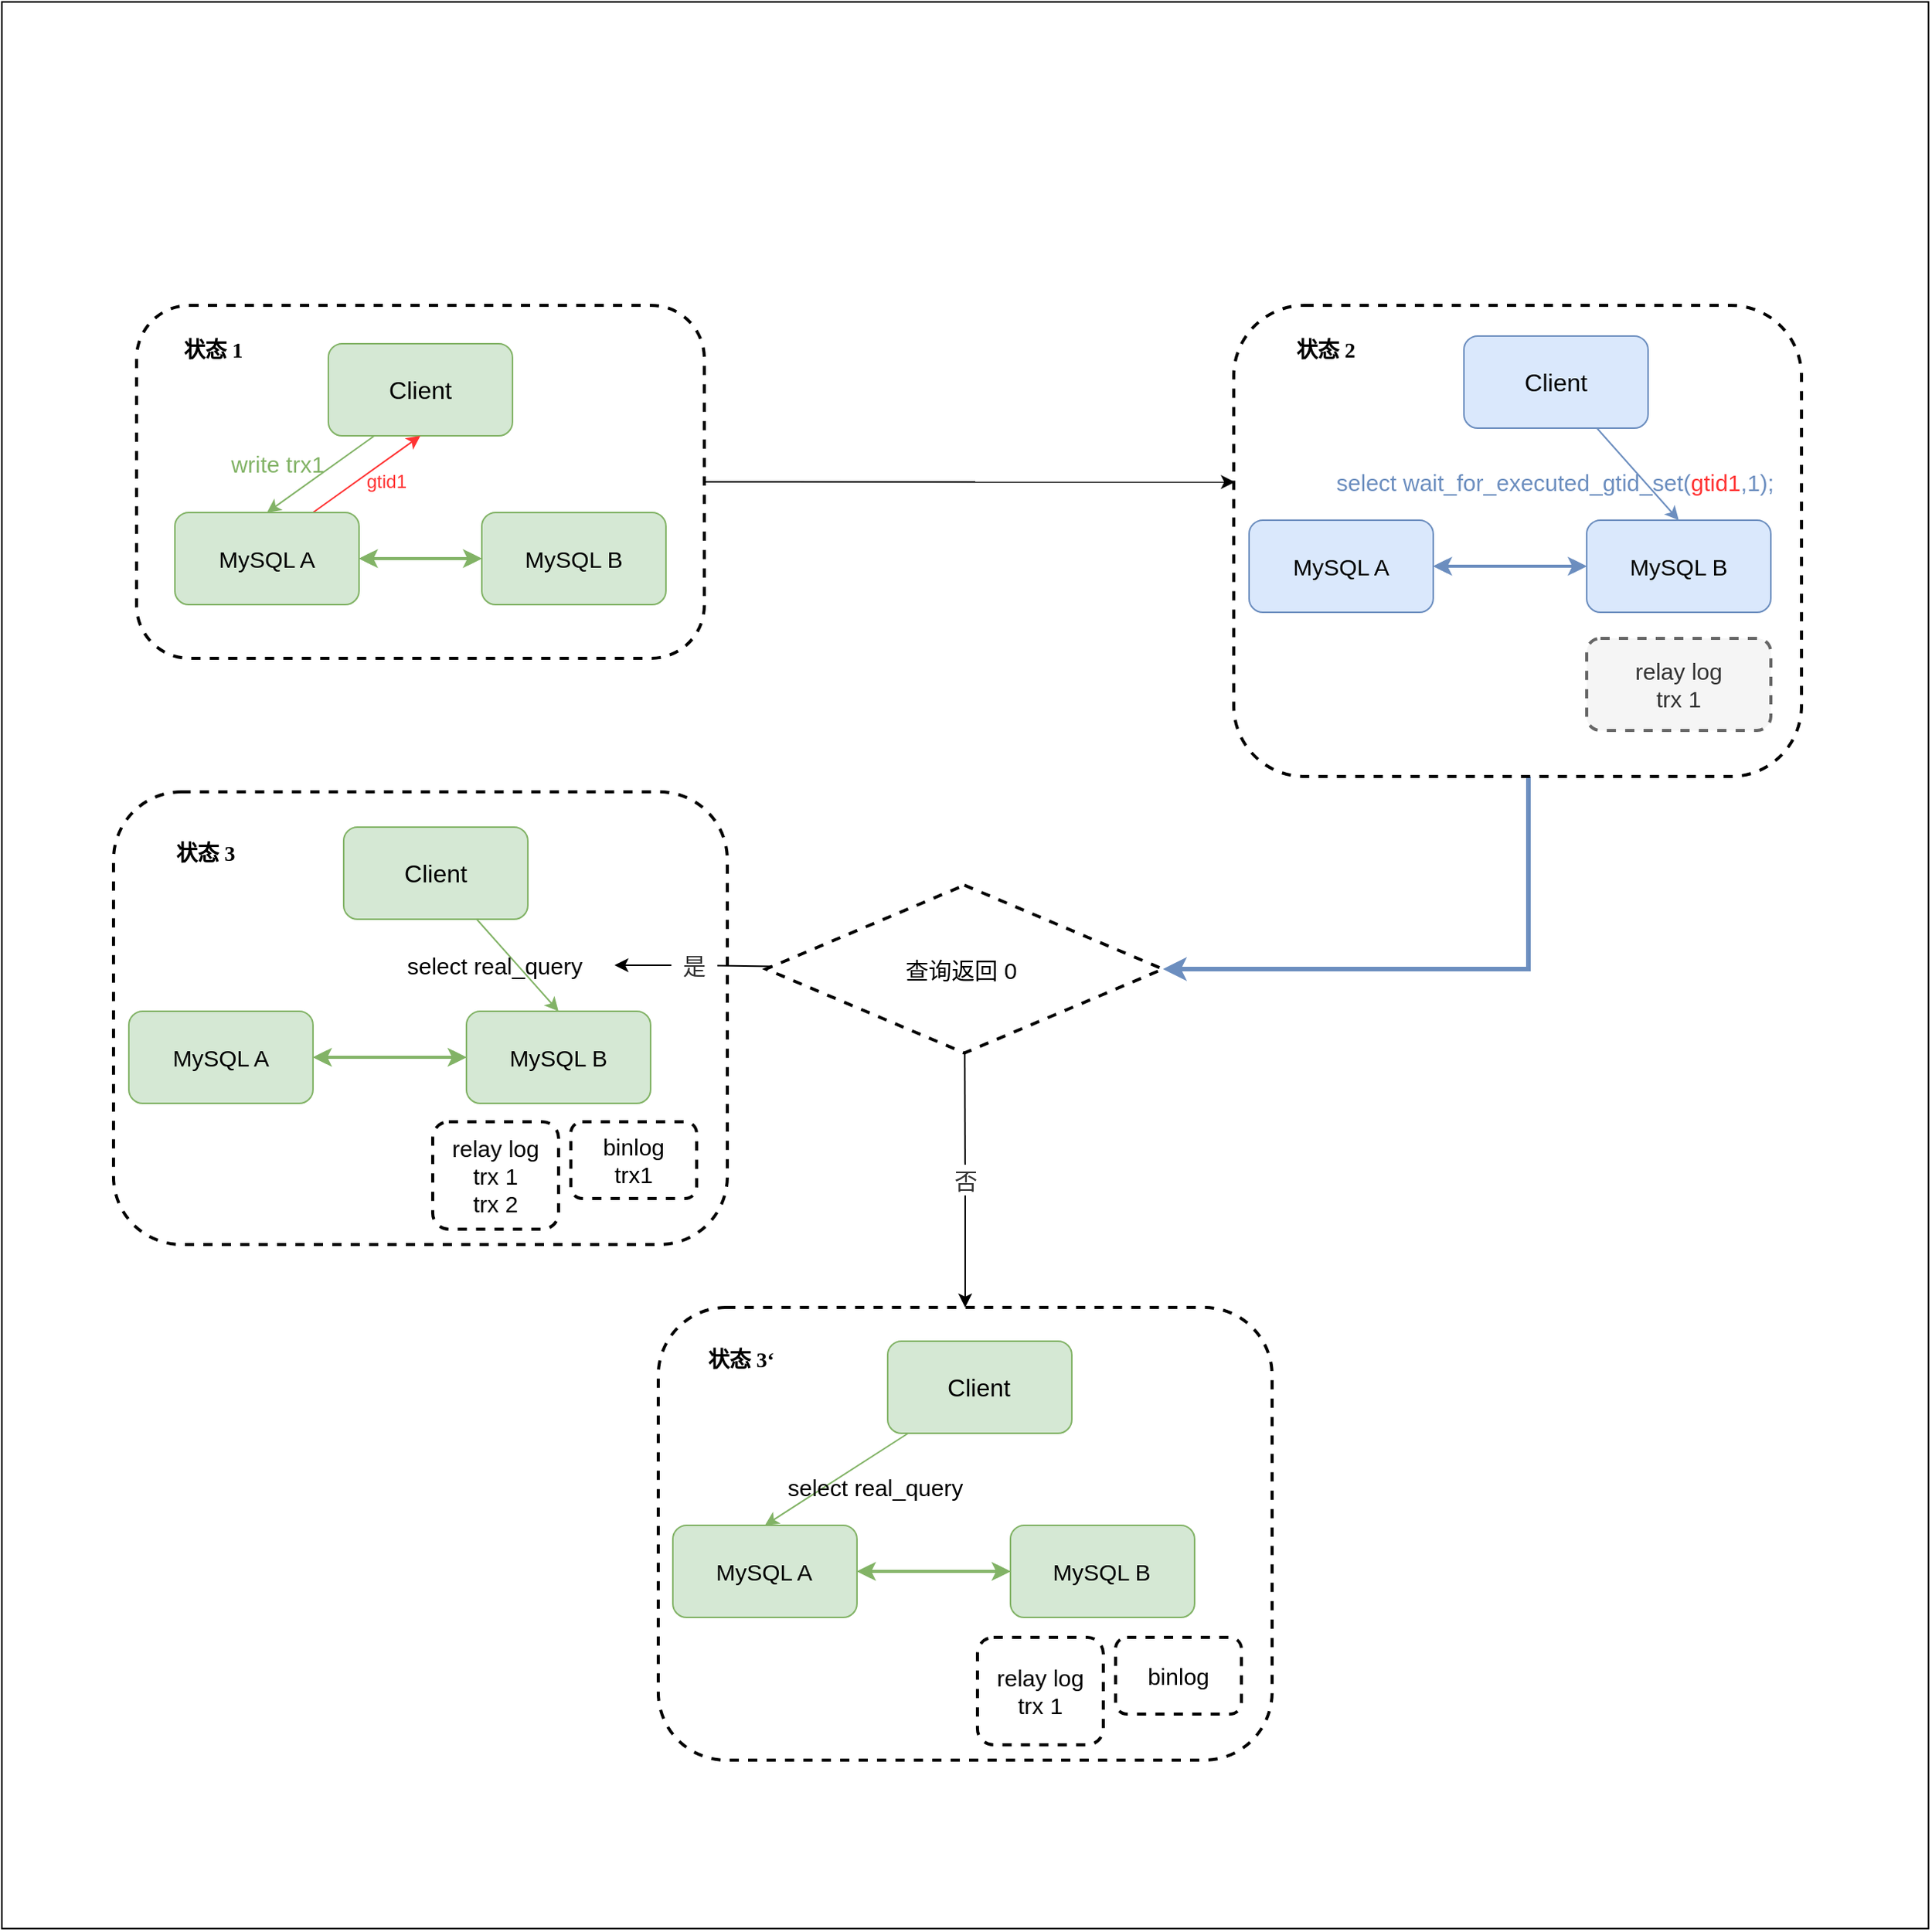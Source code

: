 <mxfile version="16.6.6" type="github">
  <diagram id="kcNKMiewppADuIH7yyTz" name="Page-1">
    <mxGraphModel dx="3987" dy="2829" grid="1" gridSize="10" guides="1" tooltips="1" connect="1" arrows="1" fold="1" page="1" pageScale="1" pageWidth="827" pageHeight="1169" math="0" shadow="0">
      <root>
        <mxCell id="0" />
        <mxCell id="1" parent="0" />
        <mxCell id="lCQ43jmw5x8bFt2D_N49-5" value="" style="rounded=0;whiteSpace=wrap;html=1;fontColor=#FF3333;fillColor=default;" vertex="1" parent="1">
          <mxGeometry x="-624.78" y="-244.75" width="1255.51" height="1255.51" as="geometry" />
        </mxCell>
        <mxCell id="lCQ43jmw5x8bFt2D_N49-4" style="edgeStyle=orthogonalEdgeStyle;rounded=0;orthogonalLoop=1;jettySize=auto;html=1;entryX=1;entryY=0.5;entryDx=0;entryDy=0;fontColor=#FF3333;strokeColor=#6C8EBF;strokeWidth=3;" edge="1" parent="1" source="zqrA5iGKFldwItwEDeDW-22" target="zqrA5iGKFldwItwEDeDW-53">
          <mxGeometry relative="1" as="geometry">
            <Array as="points">
              <mxPoint x="370" y="386" />
            </Array>
          </mxGeometry>
        </mxCell>
        <mxCell id="zqrA5iGKFldwItwEDeDW-22" value="" style="rounded=1;whiteSpace=wrap;html=1;fontSize=15;fontColor=#000;dashed=1;strokeColor=default;strokeWidth=2;" parent="1" vertex="1">
          <mxGeometry x="177.97" y="-47" width="370" height="307" as="geometry" />
        </mxCell>
        <mxCell id="zqrA5iGKFldwItwEDeDW-71" style="edgeStyle=none;rounded=0;orthogonalLoop=1;jettySize=auto;html=1;entryX=0.002;entryY=0.375;entryDx=0;entryDy=0;fontSize=15;fontColor=#000;startArrow=none;startFill=0;endArrow=classic;endFill=1;strokeWidth=1;entryPerimeter=0;" parent="1" source="zqrA5iGKFldwItwEDeDW-20" target="zqrA5iGKFldwItwEDeDW-22" edge="1">
          <mxGeometry relative="1" as="geometry" />
        </mxCell>
        <mxCell id="zqrA5iGKFldwItwEDeDW-20" value="" style="rounded=1;whiteSpace=wrap;html=1;fontSize=15;fontColor=#000;dashed=1;strokeColor=default;strokeWidth=2;" parent="1" vertex="1">
          <mxGeometry x="-537.03" y="-47" width="370" height="230" as="geometry" />
        </mxCell>
        <mxCell id="zqrA5iGKFldwItwEDeDW-3" value="" style="rounded=0;orthogonalLoop=1;jettySize=auto;html=1;fontSize=16;fontColor=#000;fillColor=#d5e8d4;strokeColor=#82b366;entryX=0.5;entryY=0;entryDx=0;entryDy=0;exitX=0.25;exitY=1;exitDx=0;exitDy=0;" parent="1" source="zqrA5iGKFldwItwEDeDW-1" target="zqrA5iGKFldwItwEDeDW-2" edge="1">
          <mxGeometry relative="1" as="geometry" />
        </mxCell>
        <mxCell id="zqrA5iGKFldwItwEDeDW-1" value="&lt;font color=&quot;#000000&quot;&gt;Client&lt;/font&gt;" style="rounded=1;whiteSpace=wrap;html=1;fontStyle=0;fontSize=16;fillColor=#d5e8d4;strokeColor=#82b366;" parent="1" vertex="1">
          <mxGeometry x="-412.03" y="-22" width="120" height="60" as="geometry" />
        </mxCell>
        <mxCell id="zqrA5iGKFldwItwEDeDW-5" value="" style="edgeStyle=none;rounded=0;orthogonalLoop=1;jettySize=auto;html=1;fontSize=16;fontColor=#000;strokeWidth=1;startArrow=classic;startFill=1;fillColor=#d5e8d4;strokeColor=#82b366;" parent="1" source="zqrA5iGKFldwItwEDeDW-2" target="zqrA5iGKFldwItwEDeDW-4" edge="1">
          <mxGeometry relative="1" as="geometry" />
        </mxCell>
        <mxCell id="lCQ43jmw5x8bFt2D_N49-1" style="rounded=0;orthogonalLoop=1;jettySize=auto;html=1;exitX=0.75;exitY=0;exitDx=0;exitDy=0;entryX=0.5;entryY=1;entryDx=0;entryDy=0;strokeColor=#FF3333;" edge="1" parent="1" source="zqrA5iGKFldwItwEDeDW-2" target="zqrA5iGKFldwItwEDeDW-1">
          <mxGeometry relative="1" as="geometry" />
        </mxCell>
        <mxCell id="zqrA5iGKFldwItwEDeDW-2" value="&lt;font color=&quot;#000000&quot; style=&quot;font-size: 15px;&quot;&gt;MySQL A&lt;br style=&quot;font-size: 15px;&quot;&gt;&lt;/font&gt;" style="rounded=1;whiteSpace=wrap;html=1;fontStyle=0;fontSize=15;fillColor=#d5e8d4;strokeColor=#82b366;" parent="1" vertex="1">
          <mxGeometry x="-512.03" y="88" width="120" height="60" as="geometry" />
        </mxCell>
        <mxCell id="zqrA5iGKFldwItwEDeDW-11" value="" style="edgeStyle=none;rounded=0;orthogonalLoop=1;jettySize=auto;html=1;fontSize=15;fontColor=#000;startArrow=classic;startFill=1;strokeWidth=2;fillColor=#d5e8d4;strokeColor=#82b366;" parent="1" source="zqrA5iGKFldwItwEDeDW-4" target="zqrA5iGKFldwItwEDeDW-2" edge="1">
          <mxGeometry relative="1" as="geometry" />
        </mxCell>
        <mxCell id="zqrA5iGKFldwItwEDeDW-4" value="&lt;font color=&quot;#000000&quot; style=&quot;font-size: 15px;&quot;&gt;MySQL B&lt;br style=&quot;font-size: 15px;&quot;&gt;&lt;/font&gt;" style="rounded=1;whiteSpace=wrap;html=1;fontStyle=0;fontSize=15;fillColor=#d5e8d4;strokeColor=#82b366;" parent="1" vertex="1">
          <mxGeometry x="-312.03" y="88" width="120" height="60" as="geometry" />
        </mxCell>
        <mxCell id="zqrA5iGKFldwItwEDeDW-12" value="write trx1" style="text;html=1;strokeColor=none;fillColor=none;align=center;verticalAlign=middle;whiteSpace=wrap;rounded=0;fontSize=15;fontColor=#82B366;" parent="1" vertex="1">
          <mxGeometry x="-486.06" y="40" width="82.03" height="32" as="geometry" />
        </mxCell>
        <mxCell id="zqrA5iGKFldwItwEDeDW-13" value="" style="rounded=0;orthogonalLoop=1;jettySize=auto;html=1;fontSize=16;fontColor=#000;fillColor=#dae8fc;strokeColor=#6c8ebf;entryX=0.5;entryY=0;entryDx=0;entryDy=0;" parent="1" source="zqrA5iGKFldwItwEDeDW-14" target="zqrA5iGKFldwItwEDeDW-18" edge="1">
          <mxGeometry relative="1" as="geometry" />
        </mxCell>
        <mxCell id="zqrA5iGKFldwItwEDeDW-14" value="&lt;font color=&quot;#000000&quot;&gt;Client&lt;/font&gt;" style="rounded=1;whiteSpace=wrap;html=1;fontStyle=0;fontSize=16;fillColor=#dae8fc;strokeColor=#6c8ebf;" parent="1" vertex="1">
          <mxGeometry x="327.97" y="-27" width="120" height="60" as="geometry" />
        </mxCell>
        <mxCell id="zqrA5iGKFldwItwEDeDW-15" value="" style="edgeStyle=none;rounded=0;orthogonalLoop=1;jettySize=auto;html=1;fontSize=16;fontColor=#000;strokeWidth=1;startArrow=classic;startFill=1;fillColor=#dae8fc;strokeColor=#6c8ebf;" parent="1" source="zqrA5iGKFldwItwEDeDW-16" target="zqrA5iGKFldwItwEDeDW-18" edge="1">
          <mxGeometry relative="1" as="geometry" />
        </mxCell>
        <mxCell id="zqrA5iGKFldwItwEDeDW-16" value="&lt;font color=&quot;#000000&quot; style=&quot;font-size: 15px;&quot;&gt;MySQL A&lt;br style=&quot;font-size: 15px;&quot;&gt;&lt;/font&gt;" style="rounded=1;whiteSpace=wrap;html=1;fontStyle=0;fontSize=15;fillColor=#dae8fc;strokeColor=#6c8ebf;" parent="1" vertex="1">
          <mxGeometry x="187.97" y="93" width="120" height="60" as="geometry" />
        </mxCell>
        <mxCell id="zqrA5iGKFldwItwEDeDW-17" value="" style="edgeStyle=none;rounded=0;orthogonalLoop=1;jettySize=auto;html=1;fontSize=15;fontColor=#000;startArrow=classic;startFill=1;strokeWidth=2;fillColor=#dae8fc;strokeColor=#6c8ebf;" parent="1" source="zqrA5iGKFldwItwEDeDW-18" target="zqrA5iGKFldwItwEDeDW-16" edge="1">
          <mxGeometry relative="1" as="geometry" />
        </mxCell>
        <mxCell id="zqrA5iGKFldwItwEDeDW-18" value="&lt;font color=&quot;#000000&quot; style=&quot;font-size: 15px;&quot;&gt;MySQL B&lt;br style=&quot;font-size: 15px;&quot;&gt;&lt;/font&gt;" style="rounded=1;whiteSpace=wrap;html=1;fontStyle=0;fontSize=15;fillColor=#dae8fc;strokeColor=#6c8ebf;" parent="1" vertex="1">
          <mxGeometry x="407.97" y="93" width="120" height="60" as="geometry" />
        </mxCell>
        <mxCell id="zqrA5iGKFldwItwEDeDW-23" value="select wait_for_executed_gtid_set(&lt;font color=&quot;#ff3333&quot;&gt;gtid1&lt;/font&gt;,1);" style="text;html=1;strokeColor=none;fillColor=none;align=center;verticalAlign=middle;whiteSpace=wrap;rounded=0;dashed=1;fontSize=15;fontColor=#6C8EBF;" parent="1" vertex="1">
          <mxGeometry x="214.46" y="58" width="347.03" height="20" as="geometry" />
        </mxCell>
        <mxCell id="zqrA5iGKFldwItwEDeDW-34" value="relay log&lt;br&gt;trx 1" style="rounded=1;whiteSpace=wrap;html=1;dashed=1;fontSize=15;strokeColor=#666666;strokeWidth=2;fillColor=#f5f5f5;fontColor=#333333;" parent="1" vertex="1">
          <mxGeometry x="407.97" y="170" width="120" height="60" as="geometry" />
        </mxCell>
        <mxCell id="zqrA5iGKFldwItwEDeDW-36" value="" style="rounded=1;whiteSpace=wrap;html=1;fontSize=15;fontColor=#000;dashed=1;strokeColor=default;strokeWidth=2;" parent="1" vertex="1">
          <mxGeometry x="-552.03" y="270" width="400" height="295" as="geometry" />
        </mxCell>
        <mxCell id="zqrA5iGKFldwItwEDeDW-37" value="" style="rounded=0;orthogonalLoop=1;jettySize=auto;html=1;fontSize=16;fontColor=#000;fillColor=#d5e8d4;strokeColor=#82b366;entryX=0.5;entryY=0;entryDx=0;entryDy=0;" parent="1" source="zqrA5iGKFldwItwEDeDW-38" target="zqrA5iGKFldwItwEDeDW-42" edge="1">
          <mxGeometry relative="1" as="geometry" />
        </mxCell>
        <mxCell id="zqrA5iGKFldwItwEDeDW-38" value="&lt;font color=&quot;#000000&quot;&gt;Client&lt;/font&gt;" style="rounded=1;whiteSpace=wrap;html=1;fontStyle=0;fontSize=16;fillColor=#d5e8d4;strokeColor=#82b366;" parent="1" vertex="1">
          <mxGeometry x="-402.03" y="293" width="120" height="60" as="geometry" />
        </mxCell>
        <mxCell id="zqrA5iGKFldwItwEDeDW-39" value="" style="edgeStyle=none;rounded=0;orthogonalLoop=1;jettySize=auto;html=1;fontSize=16;fontColor=#000;strokeWidth=1;startArrow=classic;startFill=1;fillColor=#d5e8d4;strokeColor=#82b366;" parent="1" source="zqrA5iGKFldwItwEDeDW-40" target="zqrA5iGKFldwItwEDeDW-42" edge="1">
          <mxGeometry relative="1" as="geometry" />
        </mxCell>
        <mxCell id="zqrA5iGKFldwItwEDeDW-40" value="&lt;font color=&quot;#000000&quot; style=&quot;font-size: 15px;&quot;&gt;MySQL A&lt;br style=&quot;font-size: 15px;&quot;&gt;&lt;/font&gt;" style="rounded=1;whiteSpace=wrap;html=1;fontStyle=0;fontSize=15;fillColor=#d5e8d4;strokeColor=#82b366;" parent="1" vertex="1">
          <mxGeometry x="-542.03" y="413" width="120" height="60" as="geometry" />
        </mxCell>
        <mxCell id="zqrA5iGKFldwItwEDeDW-41" value="" style="edgeStyle=none;rounded=0;orthogonalLoop=1;jettySize=auto;html=1;fontSize=15;fontColor=#000;startArrow=classic;startFill=1;strokeWidth=2;fillColor=#d5e8d4;strokeColor=#82b366;" parent="1" source="zqrA5iGKFldwItwEDeDW-42" target="zqrA5iGKFldwItwEDeDW-40" edge="1">
          <mxGeometry relative="1" as="geometry" />
        </mxCell>
        <mxCell id="zqrA5iGKFldwItwEDeDW-42" value="&lt;font color=&quot;#000000&quot; style=&quot;font-size: 15px;&quot;&gt;MySQL B&lt;br style=&quot;font-size: 15px;&quot;&gt;&lt;/font&gt;" style="rounded=1;whiteSpace=wrap;html=1;fontStyle=0;fontSize=15;fillColor=#d5e8d4;strokeColor=#82b366;" parent="1" vertex="1">
          <mxGeometry x="-322.03" y="413" width="120" height="60" as="geometry" />
        </mxCell>
        <mxCell id="zqrA5iGKFldwItwEDeDW-43" value="select real_query" style="text;html=1;strokeColor=none;fillColor=none;align=center;verticalAlign=middle;whiteSpace=wrap;rounded=0;dashed=1;fontSize=15;" parent="1" vertex="1">
          <mxGeometry x="-380.53" y="368" width="155" height="30" as="geometry" />
        </mxCell>
        <mxCell id="zqrA5iGKFldwItwEDeDW-44" value="relay log&lt;br&gt;trx 1&lt;br&gt;trx 2" style="rounded=1;whiteSpace=wrap;html=1;dashed=1;fontSize=15;fontColor=#000;strokeColor=default;strokeWidth=2;" parent="1" vertex="1">
          <mxGeometry x="-344.03" y="485" width="82" height="70" as="geometry" />
        </mxCell>
        <mxCell id="zqrA5iGKFldwItwEDeDW-45" value="binlog&lt;br&gt;trx1" style="rounded=1;whiteSpace=wrap;html=1;dashed=1;fontSize=15;fontColor=#000;strokeColor=default;strokeWidth=2;" parent="1" vertex="1">
          <mxGeometry x="-254.03" y="485" width="82" height="50" as="geometry" />
        </mxCell>
        <mxCell id="zqrA5iGKFldwItwEDeDW-56" style="edgeStyle=none;rounded=0;orthogonalLoop=1;jettySize=auto;html=1;fontSize=15;fontColor=#000;startArrow=none;startFill=0;endArrow=classic;endFill=1;strokeWidth=1;" parent="1" source="zqrA5iGKFldwItwEDeDW-69" target="zqrA5iGKFldwItwEDeDW-43" edge="1">
          <mxGeometry relative="1" as="geometry" />
        </mxCell>
        <mxCell id="zqrA5iGKFldwItwEDeDW-53" value="查询返回 0&amp;nbsp;" style="rhombus;whiteSpace=wrap;html=1;dashed=1;fontSize=15;fontColor=#000;strokeColor=default;strokeWidth=2;" parent="1" vertex="1">
          <mxGeometry x="-126.9" y="330.82" width="258.75" height="109.37" as="geometry" />
        </mxCell>
        <mxCell id="zqrA5iGKFldwItwEDeDW-58" value="" style="rounded=1;whiteSpace=wrap;html=1;fontSize=15;fontColor=#000;dashed=1;strokeColor=default;strokeWidth=2;" parent="1" vertex="1">
          <mxGeometry x="-197.03" y="606" width="400" height="295" as="geometry" />
        </mxCell>
        <mxCell id="zqrA5iGKFldwItwEDeDW-59" value="" style="rounded=0;orthogonalLoop=1;jettySize=auto;html=1;fontSize=16;fontColor=#000;fillColor=#d5e8d4;strokeColor=#82b366;entryX=0.5;entryY=0;entryDx=0;entryDy=0;" parent="1" source="zqrA5iGKFldwItwEDeDW-60" target="zqrA5iGKFldwItwEDeDW-62" edge="1">
          <mxGeometry relative="1" as="geometry" />
        </mxCell>
        <mxCell id="zqrA5iGKFldwItwEDeDW-60" value="&lt;font color=&quot;#000000&quot;&gt;Client&lt;/font&gt;" style="rounded=1;whiteSpace=wrap;html=1;fontStyle=0;fontSize=16;fillColor=#d5e8d4;strokeColor=#82b366;" parent="1" vertex="1">
          <mxGeometry x="-47.53" y="628" width="120" height="60" as="geometry" />
        </mxCell>
        <mxCell id="zqrA5iGKFldwItwEDeDW-61" value="" style="edgeStyle=none;rounded=0;orthogonalLoop=1;jettySize=auto;html=1;fontSize=16;fontColor=#000;strokeWidth=1;startArrow=classic;startFill=1;fillColor=#d5e8d4;strokeColor=#82b366;" parent="1" source="zqrA5iGKFldwItwEDeDW-62" target="zqrA5iGKFldwItwEDeDW-64" edge="1">
          <mxGeometry relative="1" as="geometry" />
        </mxCell>
        <mxCell id="zqrA5iGKFldwItwEDeDW-62" value="&lt;font color=&quot;#000000&quot; style=&quot;font-size: 15px;&quot;&gt;MySQL A&lt;br style=&quot;font-size: 15px;&quot;&gt;&lt;/font&gt;" style="rounded=1;whiteSpace=wrap;html=1;fontStyle=0;fontSize=15;fillColor=#d5e8d4;strokeColor=#82b366;" parent="1" vertex="1">
          <mxGeometry x="-187.53" y="748" width="120" height="60" as="geometry" />
        </mxCell>
        <mxCell id="zqrA5iGKFldwItwEDeDW-63" value="" style="edgeStyle=none;rounded=0;orthogonalLoop=1;jettySize=auto;html=1;fontSize=15;fontColor=#000;startArrow=classic;startFill=1;strokeWidth=2;fillColor=#d5e8d4;strokeColor=#82b366;" parent="1" source="zqrA5iGKFldwItwEDeDW-64" target="zqrA5iGKFldwItwEDeDW-62" edge="1">
          <mxGeometry relative="1" as="geometry" />
        </mxCell>
        <mxCell id="zqrA5iGKFldwItwEDeDW-64" value="&lt;font color=&quot;#000000&quot; style=&quot;font-size: 15px;&quot;&gt;MySQL B&lt;br style=&quot;font-size: 15px;&quot;&gt;&lt;/font&gt;" style="rounded=1;whiteSpace=wrap;html=1;fontStyle=0;fontSize=15;fillColor=#d5e8d4;strokeColor=#82b366;" parent="1" vertex="1">
          <mxGeometry x="32.47" y="748" width="120" height="60" as="geometry" />
        </mxCell>
        <mxCell id="zqrA5iGKFldwItwEDeDW-65" value="select real_query" style="text;html=1;strokeColor=none;fillColor=none;align=center;verticalAlign=middle;whiteSpace=wrap;rounded=0;dashed=1;fontSize=15;" parent="1" vertex="1">
          <mxGeometry x="-132.53" y="708" width="155" height="30" as="geometry" />
        </mxCell>
        <mxCell id="zqrA5iGKFldwItwEDeDW-66" value="relay log&lt;br&gt;trx 1" style="rounded=1;whiteSpace=wrap;html=1;dashed=1;fontSize=15;fontColor=#000;strokeColor=default;strokeWidth=2;" parent="1" vertex="1">
          <mxGeometry x="10.97" y="821" width="82" height="70" as="geometry" />
        </mxCell>
        <mxCell id="zqrA5iGKFldwItwEDeDW-67" value="binlog" style="rounded=1;whiteSpace=wrap;html=1;dashed=1;fontSize=15;fontColor=#000;strokeColor=default;strokeWidth=2;" parent="1" vertex="1">
          <mxGeometry x="100.97" y="821" width="82" height="50" as="geometry" />
        </mxCell>
        <mxCell id="zqrA5iGKFldwItwEDeDW-68" style="rounded=0;orthogonalLoop=1;jettySize=auto;html=1;fontSize=15;fontColor=#000;startArrow=none;startFill=0;endArrow=classic;endFill=1;strokeWidth=1;" parent="1" source="G3FPjAI_tkEvGzXo53xU-15" target="zqrA5iGKFldwItwEDeDW-58" edge="1">
          <mxGeometry relative="1" as="geometry" />
        </mxCell>
        <mxCell id="G3FPjAI_tkEvGzXo53xU-1" value="状态 1" style="text;html=1;strokeColor=none;fillColor=none;align=center;verticalAlign=middle;whiteSpace=wrap;rounded=0;fontFamily=Verdana;fontStyle=1;fontSize=14;" parent="1" vertex="1">
          <mxGeometry x="-517.03" y="-32" width="60" height="30" as="geometry" />
        </mxCell>
        <mxCell id="G3FPjAI_tkEvGzXo53xU-2" value="状态 2" style="text;html=1;strokeColor=none;fillColor=none;align=center;verticalAlign=middle;whiteSpace=wrap;rounded=0;fontFamily=Verdana;fontStyle=1;fontSize=14;" parent="1" vertex="1">
          <mxGeometry x="207.97" y="-32" width="60" height="30" as="geometry" />
        </mxCell>
        <mxCell id="G3FPjAI_tkEvGzXo53xU-4" value="状态 3" style="text;html=1;strokeColor=none;fillColor=none;align=center;verticalAlign=middle;whiteSpace=wrap;rounded=0;fontFamily=Verdana;fontStyle=1;fontSize=14;" parent="1" vertex="1">
          <mxGeometry x="-522.03" y="295.63" width="60" height="30" as="geometry" />
        </mxCell>
        <mxCell id="G3FPjAI_tkEvGzXo53xU-5" value="状态 3‘" style="text;html=1;strokeColor=none;fillColor=none;align=center;verticalAlign=middle;whiteSpace=wrap;rounded=0;fontFamily=Verdana;fontStyle=1;fontSize=14;" parent="1" vertex="1">
          <mxGeometry x="-173.03" y="626" width="60" height="30" as="geometry" />
        </mxCell>
        <mxCell id="zqrA5iGKFldwItwEDeDW-69" value="是" style="text;html=1;align=center;verticalAlign=middle;resizable=0;points=[];autosize=1;fontSize=15;fillColor=none;fontColor=#333333;strokeColor=none;" parent="1" vertex="1">
          <mxGeometry x="-188.53" y="373" width="30" height="20" as="geometry" />
        </mxCell>
        <mxCell id="G3FPjAI_tkEvGzXo53xU-14" value="" style="edgeStyle=none;rounded=0;orthogonalLoop=1;jettySize=auto;html=1;fontSize=15;fontColor=#000;startArrow=none;startFill=0;endArrow=none;endFill=1;strokeWidth=1;" parent="1" source="zqrA5iGKFldwItwEDeDW-53" target="zqrA5iGKFldwItwEDeDW-69" edge="1">
          <mxGeometry relative="1" as="geometry">
            <mxPoint x="-117.136" y="385.067" as="sourcePoint" />
            <mxPoint x="-224.03" y="386.767" as="targetPoint" />
          </mxGeometry>
        </mxCell>
        <mxCell id="G3FPjAI_tkEvGzXo53xU-15" value="否" style="text;html=1;align=center;verticalAlign=middle;resizable=0;points=[];autosize=1;fontSize=15;fillColor=none;fontColor=#333333;strokeColor=none;" parent="1" vertex="1">
          <mxGeometry x="-12.03" y="513" width="30" height="20" as="geometry" />
        </mxCell>
        <mxCell id="G3FPjAI_tkEvGzXo53xU-16" value="" style="rounded=0;orthogonalLoop=1;jettySize=auto;html=1;fontSize=15;fontColor=#000;startArrow=none;startFill=0;endArrow=none;endFill=1;strokeWidth=1;" parent="1" source="zqrA5iGKFldwItwEDeDW-53" target="G3FPjAI_tkEvGzXo53xU-15" edge="1">
          <mxGeometry relative="1" as="geometry">
            <mxPoint x="-7.03" y="438" as="sourcePoint" />
            <mxPoint x="-7.03" y="638" as="targetPoint" />
          </mxGeometry>
        </mxCell>
        <mxCell id="lCQ43jmw5x8bFt2D_N49-2" value="gtid1" style="text;html=1;strokeColor=none;fillColor=none;align=center;verticalAlign=middle;whiteSpace=wrap;rounded=0;fontColor=#FF3333;" vertex="1" parent="1">
          <mxGeometry x="-404.03" y="53" width="60" height="30" as="geometry" />
        </mxCell>
      </root>
    </mxGraphModel>
  </diagram>
</mxfile>
